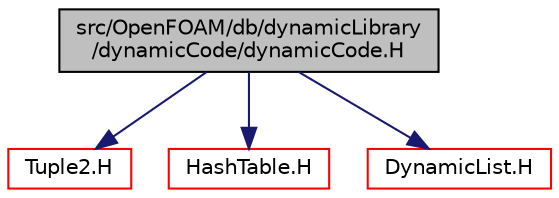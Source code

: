 digraph "src/OpenFOAM/db/dynamicLibrary/dynamicCode/dynamicCode.H"
{
  bgcolor="transparent";
  edge [fontname="Helvetica",fontsize="10",labelfontname="Helvetica",labelfontsize="10"];
  node [fontname="Helvetica",fontsize="10",shape=record];
  Node1 [label="src/OpenFOAM/db/dynamicLibrary\l/dynamicCode/dynamicCode.H",height=0.2,width=0.4,color="black", fillcolor="grey75", style="filled", fontcolor="black"];
  Node1 -> Node2 [color="midnightblue",fontsize="10",style="solid",fontname="Helvetica"];
  Node2 [label="Tuple2.H",height=0.2,width=0.4,color="red",URL="$a09053.html"];
  Node1 -> Node3 [color="midnightblue",fontsize="10",style="solid",fontname="Helvetica"];
  Node3 [label="HashTable.H",height=0.2,width=0.4,color="red",URL="$a07604.html"];
  Node1 -> Node4 [color="midnightblue",fontsize="10",style="solid",fontname="Helvetica"];
  Node4 [label="DynamicList.H",height=0.2,width=0.4,color="red",URL="$a07656.html"];
}
